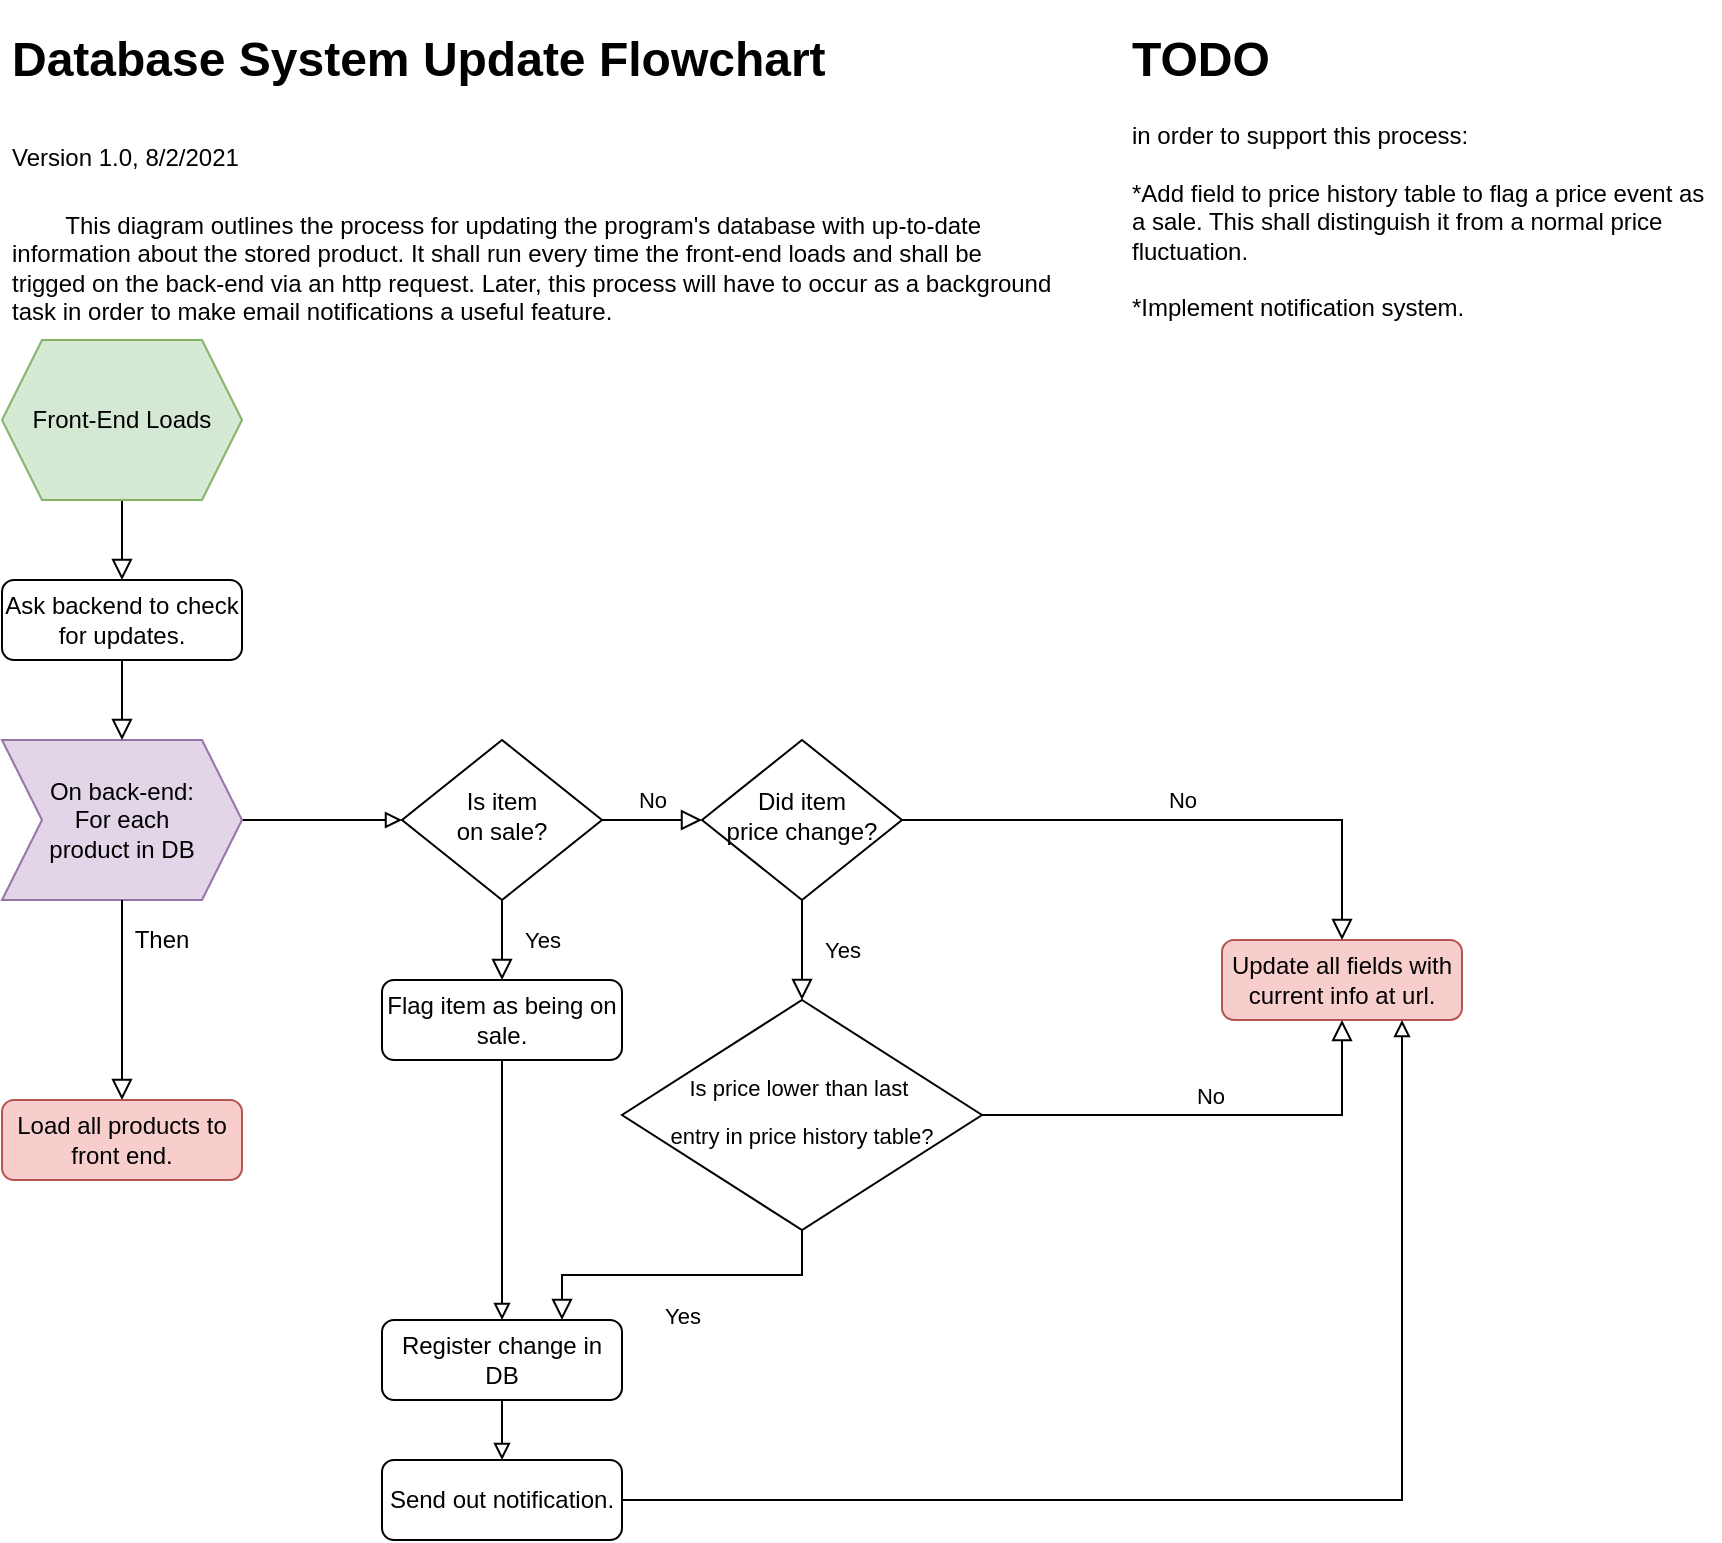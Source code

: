 <mxfile version="14.9.3" type="device"><diagram id="C5RBs43oDa-KdzZeNtuy" name="Page-1"><mxGraphModel dx="985" dy="1806" grid="1" gridSize="10" guides="1" tooltips="1" connect="1" arrows="1" fold="1" page="1" pageScale="1" pageWidth="827" pageHeight="1169" math="0" shadow="0"><root><mxCell id="WIyWlLk6GJQsqaUBKTNV-0"/><mxCell id="WIyWlLk6GJQsqaUBKTNV-1" parent="WIyWlLk6GJQsqaUBKTNV-0"/><mxCell id="WIyWlLk6GJQsqaUBKTNV-2" value="" style="rounded=0;html=1;jettySize=auto;orthogonalLoop=1;fontSize=11;endArrow=block;endFill=0;endSize=8;strokeWidth=1;shadow=0;labelBackgroundColor=none;edgeStyle=orthogonalEdgeStyle;exitX=0.5;exitY=1;exitDx=0;exitDy=0;entryX=0.5;entryY=0;entryDx=0;entryDy=0;" parent="WIyWlLk6GJQsqaUBKTNV-1" source="30aWV86YsdBzKnd8wlg7-0" target="30aWV86YsdBzKnd8wlg7-5" edge="1"><mxGeometry relative="1" as="geometry"><mxPoint x="60" y="80" as="sourcePoint"/><mxPoint x="60.0" y="130" as="targetPoint"/></mxGeometry></mxCell><mxCell id="30aWV86YsdBzKnd8wlg7-0" value="Front-End Loads" style="shape=hexagon;perimeter=hexagonPerimeter2;whiteSpace=wrap;html=1;fixedSize=1;fillColor=#d5e8d4;strokeColor=#82b366;" vertex="1" parent="WIyWlLk6GJQsqaUBKTNV-1"><mxGeometry width="120" height="80" as="geometry"/></mxCell><mxCell id="30aWV86YsdBzKnd8wlg7-5" value="Ask backend to check for updates." style="rounded=1;whiteSpace=wrap;html=1;fontSize=12;glass=0;strokeWidth=1;shadow=0;" vertex="1" parent="WIyWlLk6GJQsqaUBKTNV-1"><mxGeometry y="120" width="120" height="40" as="geometry"/></mxCell><mxCell id="30aWV86YsdBzKnd8wlg7-27" style="edgeStyle=orthogonalEdgeStyle;rounded=0;orthogonalLoop=1;jettySize=auto;html=1;exitX=1;exitY=0.5;exitDx=0;exitDy=0;entryX=0;entryY=0.5;entryDx=0;entryDy=0;endArrow=block;endFill=0;" edge="1" parent="WIyWlLk6GJQsqaUBKTNV-1" source="30aWV86YsdBzKnd8wlg7-10" target="30aWV86YsdBzKnd8wlg7-26"><mxGeometry relative="1" as="geometry"/></mxCell><mxCell id="30aWV86YsdBzKnd8wlg7-10" value="On back-end:&lt;br&gt;For each &lt;br&gt;product in DB" style="shape=step;perimeter=stepPerimeter;whiteSpace=wrap;html=1;fixedSize=1;fillColor=#e1d5e7;strokeColor=#9673a6;" vertex="1" parent="WIyWlLk6GJQsqaUBKTNV-1"><mxGeometry y="200" width="120" height="80" as="geometry"/></mxCell><mxCell id="30aWV86YsdBzKnd8wlg7-11" value="" style="rounded=0;html=1;jettySize=auto;orthogonalLoop=1;fontSize=11;endArrow=block;endFill=0;endSize=8;strokeWidth=1;shadow=0;labelBackgroundColor=none;edgeStyle=orthogonalEdgeStyle;entryX=0.5;entryY=0;entryDx=0;entryDy=0;" edge="1" parent="WIyWlLk6GJQsqaUBKTNV-1" source="30aWV86YsdBzKnd8wlg7-5" target="30aWV86YsdBzKnd8wlg7-10"><mxGeometry relative="1" as="geometry"><mxPoint x="70.0" y="180" as="sourcePoint"/><mxPoint x="70.0" y="220" as="targetPoint"/></mxGeometry></mxCell><mxCell id="30aWV86YsdBzKnd8wlg7-13" value="" style="rounded=0;html=1;jettySize=auto;orthogonalLoop=1;fontSize=11;endArrow=block;endFill=0;endSize=8;strokeWidth=1;shadow=0;labelBackgroundColor=none;edgeStyle=orthogonalEdgeStyle;exitX=0.5;exitY=1;exitDx=0;exitDy=0;entryX=0.5;entryY=0;entryDx=0;entryDy=0;" edge="1" parent="WIyWlLk6GJQsqaUBKTNV-1" source="30aWV86YsdBzKnd8wlg7-10" target="30aWV86YsdBzKnd8wlg7-14"><mxGeometry relative="1" as="geometry"><mxPoint x="59.66" y="310.0" as="sourcePoint"/><mxPoint x="60" y="320" as="targetPoint"/></mxGeometry></mxCell><mxCell id="30aWV86YsdBzKnd8wlg7-14" value="Load all products to front end." style="rounded=1;whiteSpace=wrap;html=1;fontSize=12;glass=0;strokeWidth=1;shadow=0;fillColor=#f8cecc;strokeColor=#b85450;" vertex="1" parent="WIyWlLk6GJQsqaUBKTNV-1"><mxGeometry y="380" width="120" height="40" as="geometry"/></mxCell><mxCell id="30aWV86YsdBzKnd8wlg7-17" value="Then" style="text;html=1;strokeColor=none;fillColor=none;align=center;verticalAlign=middle;whiteSpace=wrap;rounded=0;" vertex="1" parent="WIyWlLk6GJQsqaUBKTNV-1"><mxGeometry x="60" y="290" width="40" height="20" as="geometry"/></mxCell><mxCell id="30aWV86YsdBzKnd8wlg7-18" value="Update all fields with current info at url." style="rounded=1;whiteSpace=wrap;html=1;fontSize=12;glass=0;strokeWidth=1;shadow=0;fillColor=#f8cecc;strokeColor=#b85450;" vertex="1" parent="WIyWlLk6GJQsqaUBKTNV-1"><mxGeometry x="610" y="300" width="120" height="40" as="geometry"/></mxCell><mxCell id="30aWV86YsdBzKnd8wlg7-25" value="No" style="edgeStyle=orthogonalEdgeStyle;rounded=0;html=1;jettySize=auto;orthogonalLoop=1;fontSize=11;endArrow=block;endFill=0;endSize=8;strokeWidth=1;shadow=0;labelBackgroundColor=none;entryX=0;entryY=0.5;entryDx=0;entryDy=0;" edge="1" parent="WIyWlLk6GJQsqaUBKTNV-1" source="30aWV86YsdBzKnd8wlg7-26" target="30aWV86YsdBzKnd8wlg7-34"><mxGeometry y="10" relative="1" as="geometry"><mxPoint as="offset"/><mxPoint x="350" y="240.0" as="targetPoint"/></mxGeometry></mxCell><mxCell id="30aWV86YsdBzKnd8wlg7-26" value="Is item &lt;br&gt;on sale?" style="rhombus;whiteSpace=wrap;html=1;shadow=0;fontFamily=Helvetica;fontSize=12;align=center;strokeWidth=1;spacing=6;spacingTop=-4;" vertex="1" parent="WIyWlLk6GJQsqaUBKTNV-1"><mxGeometry x="200" y="200" width="100" height="80" as="geometry"/></mxCell><mxCell id="30aWV86YsdBzKnd8wlg7-32" value="Yes" style="rounded=0;html=1;jettySize=auto;orthogonalLoop=1;fontSize=11;endArrow=block;endFill=0;endSize=8;strokeWidth=1;shadow=0;labelBackgroundColor=none;edgeStyle=orthogonalEdgeStyle;entryX=0.5;entryY=0;entryDx=0;entryDy=0;" edge="1" parent="WIyWlLk6GJQsqaUBKTNV-1" source="30aWV86YsdBzKnd8wlg7-34" target="30aWV86YsdBzKnd8wlg7-49"><mxGeometry y="20" relative="1" as="geometry"><mxPoint as="offset"/><mxPoint x="400" y="320" as="targetPoint"/></mxGeometry></mxCell><mxCell id="30aWV86YsdBzKnd8wlg7-33" value="No" style="edgeStyle=orthogonalEdgeStyle;rounded=0;html=1;jettySize=auto;orthogonalLoop=1;fontSize=11;endArrow=block;endFill=0;endSize=8;strokeWidth=1;shadow=0;labelBackgroundColor=none;entryX=0.5;entryY=0;entryDx=0;entryDy=0;" edge="1" parent="WIyWlLk6GJQsqaUBKTNV-1" source="30aWV86YsdBzKnd8wlg7-34" target="30aWV86YsdBzKnd8wlg7-18"><mxGeometry y="10" relative="1" as="geometry"><mxPoint as="offset"/><mxPoint x="500" y="240.0" as="targetPoint"/></mxGeometry></mxCell><mxCell id="30aWV86YsdBzKnd8wlg7-34" value="Did item&lt;br&gt;price change?" style="rhombus;whiteSpace=wrap;html=1;shadow=0;fontFamily=Helvetica;fontSize=12;align=center;strokeWidth=1;spacing=6;spacingTop=-4;" vertex="1" parent="WIyWlLk6GJQsqaUBKTNV-1"><mxGeometry x="350" y="200" width="100" height="80" as="geometry"/></mxCell><mxCell id="30aWV86YsdBzKnd8wlg7-59" style="edgeStyle=orthogonalEdgeStyle;rounded=0;orthogonalLoop=1;jettySize=auto;html=1;exitX=0.5;exitY=1;exitDx=0;exitDy=0;entryX=0.5;entryY=0;entryDx=0;entryDy=0;endArrow=block;endFill=0;" edge="1" parent="WIyWlLk6GJQsqaUBKTNV-1" source="30aWV86YsdBzKnd8wlg7-41" target="30aWV86YsdBzKnd8wlg7-56"><mxGeometry relative="1" as="geometry"/></mxCell><mxCell id="30aWV86YsdBzKnd8wlg7-41" value="Flag item as being on sale." style="rounded=1;whiteSpace=wrap;html=1;fontSize=12;glass=0;strokeWidth=1;shadow=0;" vertex="1" parent="WIyWlLk6GJQsqaUBKTNV-1"><mxGeometry x="190" y="320" width="120" height="40" as="geometry"/></mxCell><mxCell id="30aWV86YsdBzKnd8wlg7-43" value="&lt;h1&gt;TODO&lt;/h1&gt;&lt;div&gt;in order to support this process:&lt;/div&gt;&lt;div&gt;&lt;br&gt;&lt;/div&gt;&lt;div&gt;*Add field to price history table to flag a price event as a sale. This shall distinguish it from a normal price fluctuation.&amp;nbsp;&lt;/div&gt;&lt;div&gt;&lt;br&gt;&lt;/div&gt;&lt;div&gt;*Implement notification system.&lt;/div&gt;" style="text;html=1;strokeColor=none;fillColor=none;spacing=5;spacingTop=-20;whiteSpace=wrap;overflow=hidden;rounded=0;" vertex="1" parent="WIyWlLk6GJQsqaUBKTNV-1"><mxGeometry x="560" y="-160" width="299" height="160" as="geometry"/></mxCell><mxCell id="30aWV86YsdBzKnd8wlg7-44" value="&lt;h1&gt;&lt;span&gt;Database System Update Flowchart&lt;/span&gt;&lt;/h1&gt;&lt;h1&gt;&lt;span style=&quot;font-size: 12px ; font-weight: 400&quot;&gt;Version 1.0, 8/2/2021&lt;/span&gt;&lt;/h1&gt;&lt;div&gt;&lt;span style=&quot;white-space: pre&quot;&gt;&#9;&lt;/span&gt;This diagram outlines the process for updating the program's database with up-to-date information about the stored product. It shall run every time the front-end loads and shall be trigged on the back-end via an http request. Later, this process will have to occur as a background task in order to make email notifications a useful feature.&lt;br&gt;&lt;/div&gt;" style="text;html=1;strokeColor=none;fillColor=none;spacing=5;spacingTop=-20;whiteSpace=wrap;overflow=hidden;rounded=0;" vertex="1" parent="WIyWlLk6GJQsqaUBKTNV-1"><mxGeometry y="-160" width="530" height="160" as="geometry"/></mxCell><mxCell id="30aWV86YsdBzKnd8wlg7-65" style="edgeStyle=orthogonalEdgeStyle;rounded=0;orthogonalLoop=1;jettySize=auto;html=1;exitX=1;exitY=0.5;exitDx=0;exitDy=0;entryX=0.75;entryY=1;entryDx=0;entryDy=0;endArrow=block;endFill=0;" edge="1" parent="WIyWlLk6GJQsqaUBKTNV-1" source="30aWV86YsdBzKnd8wlg7-46" target="30aWV86YsdBzKnd8wlg7-18"><mxGeometry relative="1" as="geometry"/></mxCell><mxCell id="30aWV86YsdBzKnd8wlg7-46" value="Send out notification." style="rounded=1;whiteSpace=wrap;html=1;fontSize=12;glass=0;strokeWidth=1;shadow=0;" vertex="1" parent="WIyWlLk6GJQsqaUBKTNV-1"><mxGeometry x="190" y="560" width="120" height="40" as="geometry"/></mxCell><mxCell id="30aWV86YsdBzKnd8wlg7-47" value="Yes" style="rounded=0;html=1;jettySize=auto;orthogonalLoop=1;fontSize=11;endArrow=block;endFill=0;endSize=8;strokeWidth=1;shadow=0;labelBackgroundColor=none;edgeStyle=orthogonalEdgeStyle;entryX=0.75;entryY=0;entryDx=0;entryDy=0;" edge="1" parent="WIyWlLk6GJQsqaUBKTNV-1" source="30aWV86YsdBzKnd8wlg7-49" target="30aWV86YsdBzKnd8wlg7-56"><mxGeometry y="20" relative="1" as="geometry"><mxPoint as="offset"/><mxPoint x="380" y="630" as="targetPoint"/></mxGeometry></mxCell><mxCell id="30aWV86YsdBzKnd8wlg7-49" value="&lt;p style=&quot;line-height: 120% ; font-size: 11px&quot;&gt;&lt;font style=&quot;font-size: 11px&quot;&gt;Is price lower than last&amp;nbsp;&lt;/font&gt;&lt;/p&gt;&lt;p style=&quot;line-height: 120% ; font-size: 11px&quot;&gt;&lt;font style=&quot;font-size: 11px&quot;&gt;entry in price history table?&lt;/font&gt;&lt;/p&gt;" style="rhombus;whiteSpace=wrap;html=1;shadow=0;fontFamily=Helvetica;fontSize=12;align=center;strokeWidth=1;spacing=6;spacingTop=-4;" vertex="1" parent="WIyWlLk6GJQsqaUBKTNV-1"><mxGeometry x="310" y="330" width="180" height="115" as="geometry"/></mxCell><mxCell id="30aWV86YsdBzKnd8wlg7-54" value="No" style="edgeStyle=orthogonalEdgeStyle;rounded=0;html=1;jettySize=auto;orthogonalLoop=1;fontSize=11;endArrow=block;endFill=0;endSize=8;strokeWidth=1;shadow=0;labelBackgroundColor=none;entryX=0.5;entryY=1;entryDx=0;entryDy=0;exitX=1;exitY=0.5;exitDx=0;exitDy=0;" edge="1" parent="WIyWlLk6GJQsqaUBKTNV-1" source="30aWV86YsdBzKnd8wlg7-49" target="30aWV86YsdBzKnd8wlg7-18"><mxGeometry y="10" relative="1" as="geometry"><mxPoint as="offset"/><mxPoint x="640" y="510" as="targetPoint"/><mxPoint x="500" y="450" as="sourcePoint"/></mxGeometry></mxCell><mxCell id="30aWV86YsdBzKnd8wlg7-63" style="edgeStyle=orthogonalEdgeStyle;rounded=0;orthogonalLoop=1;jettySize=auto;html=1;exitX=0.5;exitY=1;exitDx=0;exitDy=0;entryX=0.5;entryY=0;entryDx=0;entryDy=0;endArrow=block;endFill=0;" edge="1" parent="WIyWlLk6GJQsqaUBKTNV-1" source="30aWV86YsdBzKnd8wlg7-56" target="30aWV86YsdBzKnd8wlg7-46"><mxGeometry relative="1" as="geometry"/></mxCell><mxCell id="30aWV86YsdBzKnd8wlg7-56" value="Register change in DB" style="rounded=1;whiteSpace=wrap;html=1;fontSize=12;glass=0;strokeWidth=1;shadow=0;" vertex="1" parent="WIyWlLk6GJQsqaUBKTNV-1"><mxGeometry x="190" y="490" width="120" height="40" as="geometry"/></mxCell><mxCell id="30aWV86YsdBzKnd8wlg7-66" value="Yes" style="rounded=0;html=1;jettySize=auto;orthogonalLoop=1;fontSize=11;endArrow=block;endFill=0;endSize=8;strokeWidth=1;shadow=0;labelBackgroundColor=none;edgeStyle=orthogonalEdgeStyle;entryX=0.5;entryY=0;entryDx=0;entryDy=0;exitX=0.5;exitY=1;exitDx=0;exitDy=0;" edge="1" parent="WIyWlLk6GJQsqaUBKTNV-1" source="30aWV86YsdBzKnd8wlg7-26" target="30aWV86YsdBzKnd8wlg7-41"><mxGeometry y="20" relative="1" as="geometry"><mxPoint as="offset"/><mxPoint x="410" y="340" as="targetPoint"/><mxPoint x="410" y="290" as="sourcePoint"/></mxGeometry></mxCell></root></mxGraphModel></diagram></mxfile>